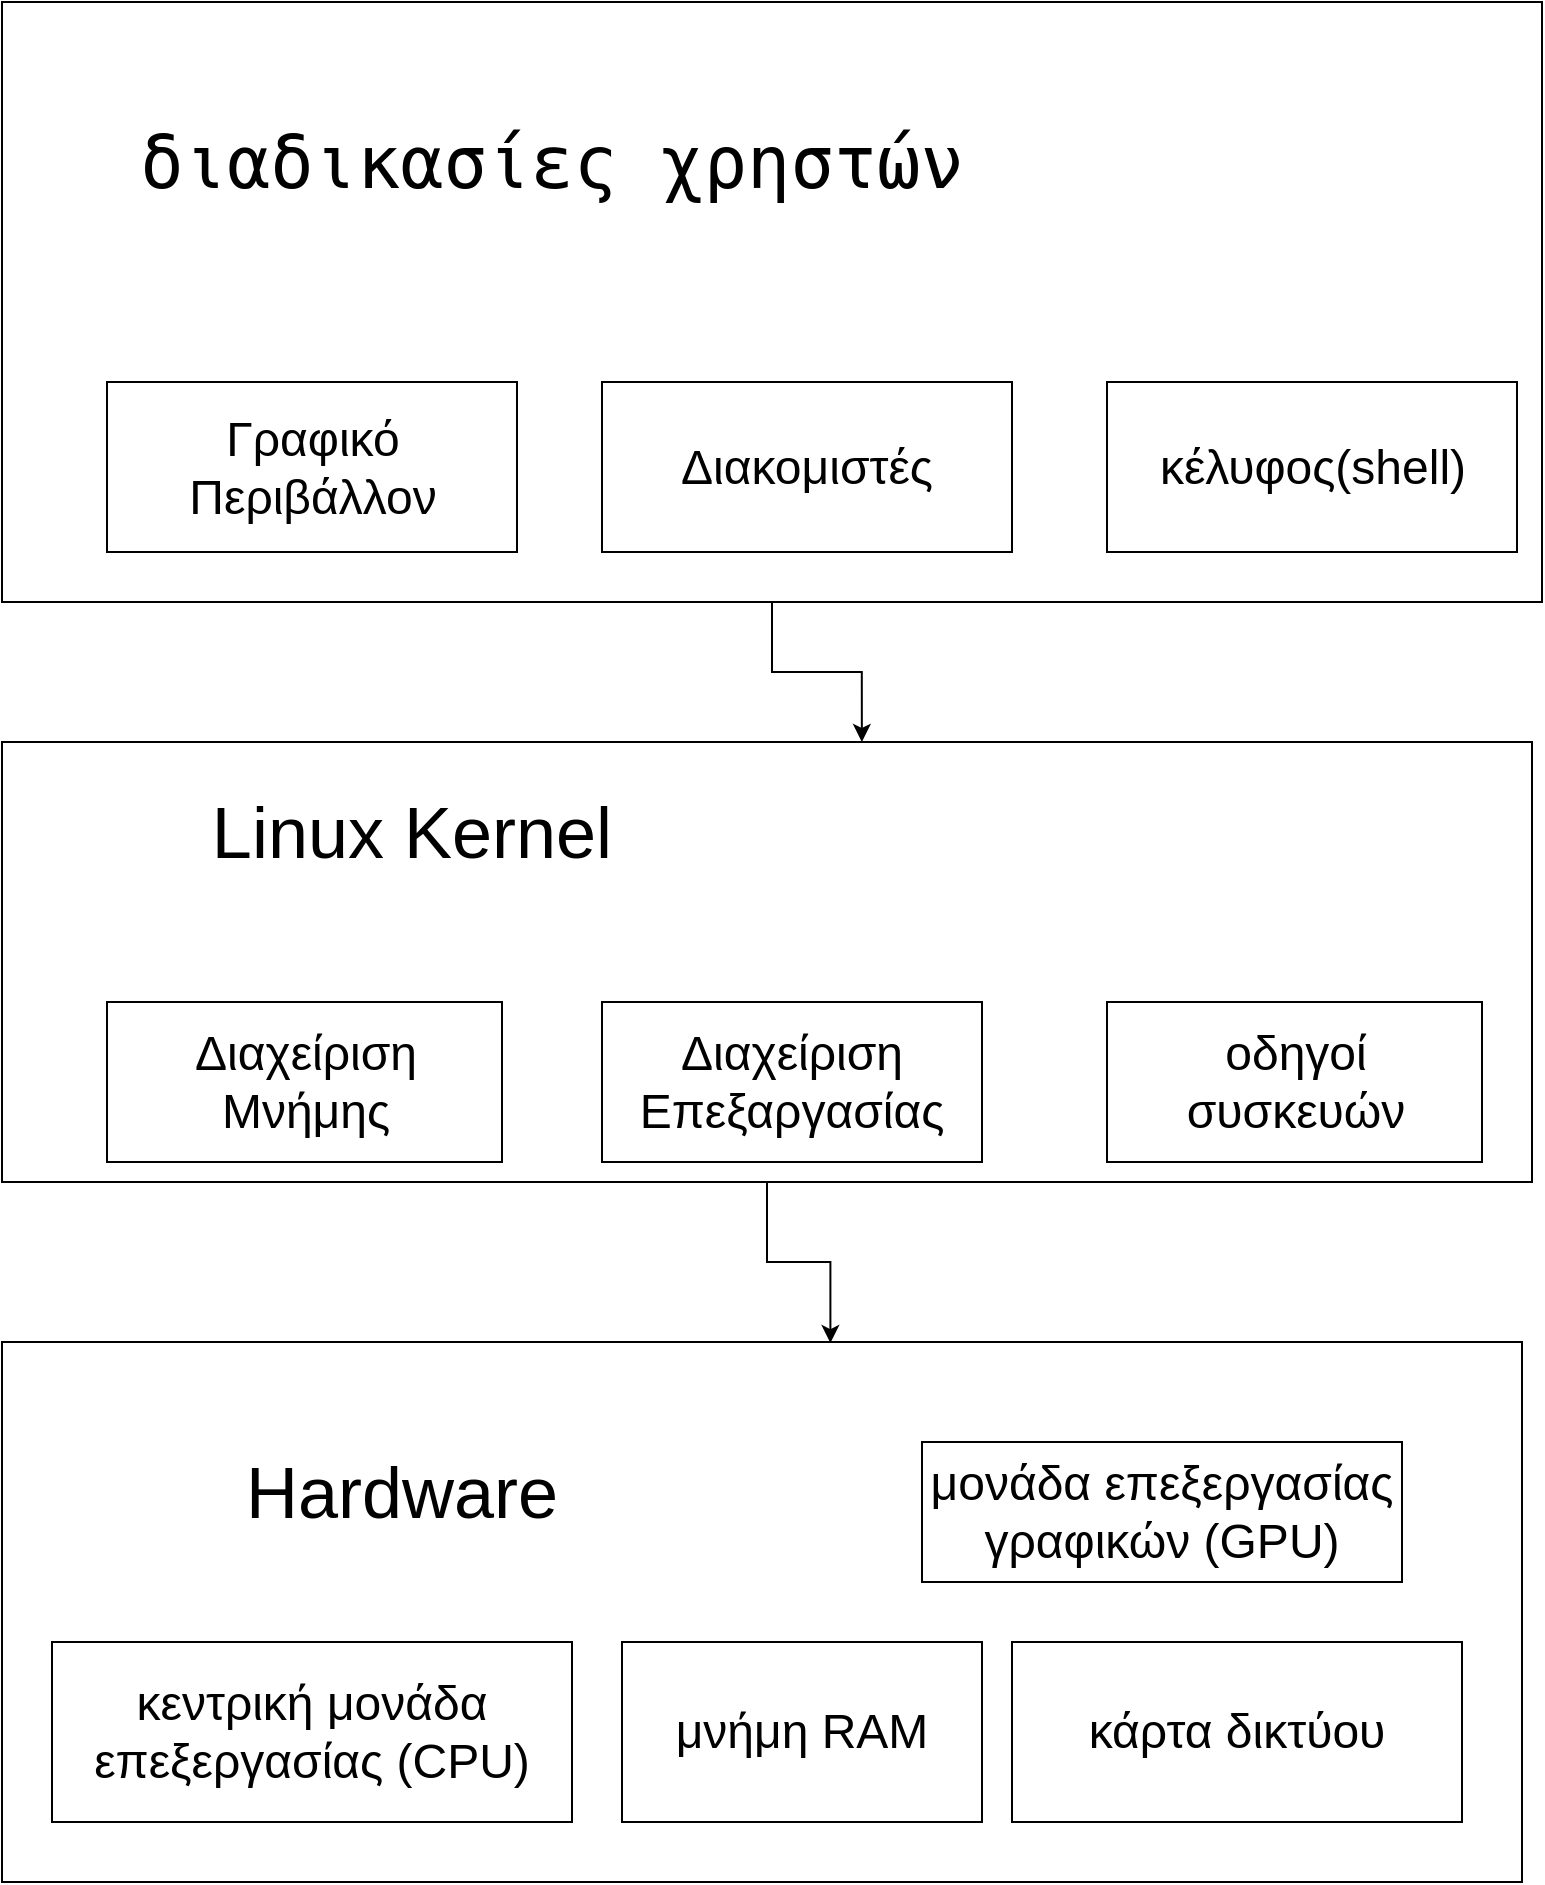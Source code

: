 <mxfile version="26.2.14">
  <diagram name="Page-1" id="n4BtaXwScv98Qy5UGhU8">
    <mxGraphModel dx="1426" dy="779" grid="1" gridSize="10" guides="1" tooltips="1" connect="1" arrows="1" fold="1" page="1" pageScale="1" pageWidth="850" pageHeight="1100" math="0" shadow="0">
      <root>
        <mxCell id="0" />
        <mxCell id="1" parent="0" />
        <mxCell id="NFEVLsGAsDUBxGmX6ojI-4" value="" style="rounded=0;whiteSpace=wrap;html=1;" parent="1" vertex="1">
          <mxGeometry x="40" y="80" width="770" height="300" as="geometry" />
        </mxCell>
        <mxCell id="NFEVLsGAsDUBxGmX6ojI-5" value="&lt;font style=&quot;font-size: 24px;&quot;&gt;Γραφικό Περιβάλλον&lt;/font&gt;" style="rounded=0;whiteSpace=wrap;html=1;" parent="1" vertex="1">
          <mxGeometry x="92.5" y="270" width="205" height="85" as="geometry" />
        </mxCell>
        <mxCell id="NFEVLsGAsDUBxGmX6ojI-7" value="&lt;font style=&quot;font-size: 24px;&quot;&gt;Διακομιστές&lt;/font&gt;" style="rounded=0;whiteSpace=wrap;html=1;" parent="1" vertex="1">
          <mxGeometry x="340" y="270" width="205" height="85" as="geometry" />
        </mxCell>
        <mxCell id="NFEVLsGAsDUBxGmX6ojI-9" value="&lt;font style=&quot;font-size: 24px;&quot;&gt;κέλυφος(shell)&lt;/font&gt;" style="rounded=0;whiteSpace=wrap;html=1;" parent="1" vertex="1">
          <mxGeometry x="592.5" y="270" width="205" height="85" as="geometry" />
        </mxCell>
        <mxCell id="NFEVLsGAsDUBxGmX6ojI-10" value="&lt;div role=&quot;text&quot; tabindex=&quot;0&quot; id=&quot;tw-target-text-container&quot; class=&quot;tw-ta-container tw-nfl&quot;&gt;&lt;pre dir=&quot;ltr&quot; data-ved=&quot;2ahUKEwiFv4Kh8fCMAxX07wIHHSCwFlEQ3ewLegQIBhAV&quot; aria-label=&quot;Μεταφρασμένο κείμενο: διαδικασίες χρήστη&quot; style=&quot;text-align:left&quot; id=&quot;tw-target-text&quot; data-placeholder=&quot;Μετάφραση&quot; class=&quot;tw-data-text tw-text-large tw-ta&quot;&gt;&lt;font style=&quot;font-size: 36px;&quot;&gt;διαδικασίες χρηστών&lt;/font&gt;&lt;/pre&gt;&lt;/div&gt;" style="text;html=1;align=center;verticalAlign=middle;whiteSpace=wrap;rounded=0;" parent="1" vertex="1">
          <mxGeometry x="90" y="100" width="450" height="120" as="geometry" />
        </mxCell>
        <mxCell id="NFEVLsGAsDUBxGmX6ojI-12" value="" style="rounded=0;whiteSpace=wrap;html=1;" parent="1" vertex="1">
          <mxGeometry x="40" y="450" width="765" height="220" as="geometry" />
        </mxCell>
        <mxCell id="NFEVLsGAsDUBxGmX6ojI-13" value="&lt;font style=&quot;font-size: 24px;&quot;&gt;Διαχείριση Μνήμης&lt;/font&gt;" style="rounded=0;whiteSpace=wrap;html=1;" parent="1" vertex="1">
          <mxGeometry x="92.5" y="580" width="197.5" height="80" as="geometry" />
        </mxCell>
        <mxCell id="NFEVLsGAsDUBxGmX6ojI-14" value="&lt;font style=&quot;font-size: 24px;&quot;&gt;Διαχείριση Επεξαργασίας&lt;/font&gt;" style="rounded=0;whiteSpace=wrap;html=1;" parent="1" vertex="1">
          <mxGeometry x="340" y="580" width="190" height="80" as="geometry" />
        </mxCell>
        <mxCell id="NFEVLsGAsDUBxGmX6ojI-15" value="&lt;font style=&quot;font-size: 24px;&quot;&gt;οδηγοί συσκευών&lt;/font&gt;" style="rounded=0;whiteSpace=wrap;html=1;" parent="1" vertex="1">
          <mxGeometry x="592.5" y="580" width="187.5" height="80" as="geometry" />
        </mxCell>
        <mxCell id="NFEVLsGAsDUBxGmX6ojI-16" value="&lt;font style=&quot;font-size: 36px;&quot;&gt;Linux Kernel&lt;/font&gt;" style="text;html=1;align=center;verticalAlign=middle;whiteSpace=wrap;rounded=0;" parent="1" vertex="1">
          <mxGeometry x="100" y="480" width="290" height="30" as="geometry" />
        </mxCell>
        <mxCell id="NFEVLsGAsDUBxGmX6ojI-17" value="" style="rounded=0;whiteSpace=wrap;html=1;" parent="1" vertex="1">
          <mxGeometry x="40" y="750" width="760" height="270" as="geometry" />
        </mxCell>
        <mxCell id="NFEVLsGAsDUBxGmX6ojI-18" value="&lt;font style=&quot;font-size: 36px;&quot;&gt;Hardware&lt;/font&gt;" style="text;html=1;align=center;verticalAlign=middle;whiteSpace=wrap;rounded=0;" parent="1" vertex="1">
          <mxGeometry x="110" y="780" width="260" height="90" as="geometry" />
        </mxCell>
        <mxCell id="NFEVLsGAsDUBxGmX6ojI-19" value="&lt;font style=&quot;font-size: 24px;&quot;&gt;κεντρική μονάδα επεξεργασίας (CPU)&lt;/font&gt;" style="rounded=0;whiteSpace=wrap;html=1;" parent="1" vertex="1">
          <mxGeometry x="65" y="900" width="260" height="90" as="geometry" />
        </mxCell>
        <mxCell id="NFEVLsGAsDUBxGmX6ojI-21" style="edgeStyle=orthogonalEdgeStyle;rounded=0;orthogonalLoop=1;jettySize=auto;html=1;entryX=0.545;entryY=0.002;entryDx=0;entryDy=0;entryPerimeter=0;" parent="1" source="NFEVLsGAsDUBxGmX6ojI-12" target="NFEVLsGAsDUBxGmX6ojI-17" edge="1">
          <mxGeometry relative="1" as="geometry" />
        </mxCell>
        <mxCell id="NFEVLsGAsDUBxGmX6ojI-22" value="&lt;font style=&quot;font-size: 24px;&quot;&gt;μνήμη RAM&lt;/font&gt;" style="rounded=0;whiteSpace=wrap;html=1;" parent="1" vertex="1">
          <mxGeometry x="350" y="900" width="180" height="90" as="geometry" />
        </mxCell>
        <mxCell id="NFEVLsGAsDUBxGmX6ojI-23" value="&lt;font style=&quot;font-size: 24px;&quot;&gt;κάρτα δικτύου&lt;/font&gt;" style="rounded=0;whiteSpace=wrap;html=1;" parent="1" vertex="1">
          <mxGeometry x="545" y="900" width="225" height="90" as="geometry" />
        </mxCell>
        <mxCell id="NFEVLsGAsDUBxGmX6ojI-24" value="&lt;font style=&quot;font-size: 24px;&quot;&gt;μονάδα επεξεργασίας γραφικών (GPU)&lt;/font&gt;" style="rounded=0;whiteSpace=wrap;html=1;" parent="1" vertex="1">
          <mxGeometry x="500" y="800" width="240" height="70" as="geometry" />
        </mxCell>
        <mxCell id="8aA1FvYfh0fUZP3tJRCF-3" style="edgeStyle=orthogonalEdgeStyle;rounded=0;orthogonalLoop=1;jettySize=auto;html=1;entryX=0.562;entryY=0;entryDx=0;entryDy=0;entryPerimeter=0;" edge="1" parent="1" source="NFEVLsGAsDUBxGmX6ojI-4" target="NFEVLsGAsDUBxGmX6ojI-12">
          <mxGeometry relative="1" as="geometry" />
        </mxCell>
      </root>
    </mxGraphModel>
  </diagram>
</mxfile>
